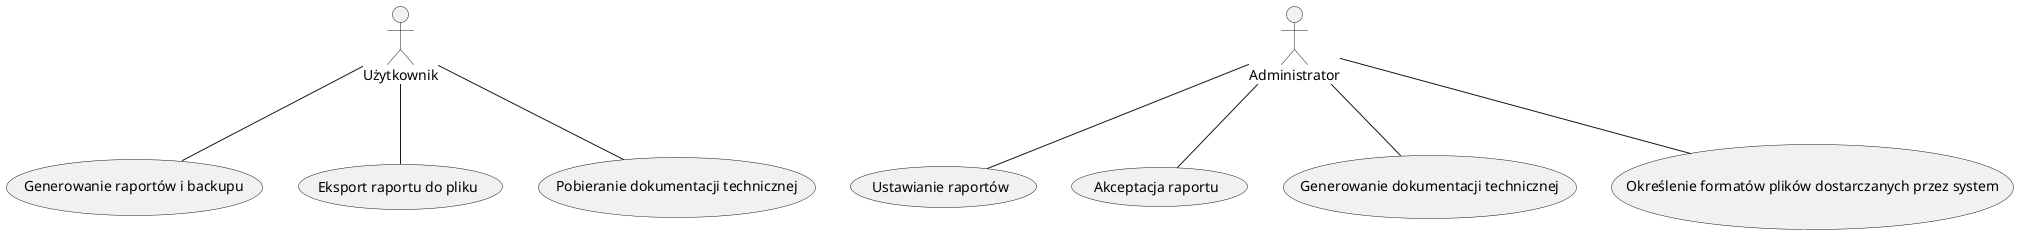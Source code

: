 @startuml
actor Użytkownik
actor Administrator

Użytkownik -- (Generowanie raportów i backupu)
Użytkownik -- (Eksport raportu do pliku)
Użytkownik -- (Pobieranie dokumentacji technicznej)

Administrator -- (Ustawianie raportów)
Administrator -- (Akceptacja raportu)
Administrator -- (Generowanie dokumentacji technicznej)
Administrator -- (Określenie formatów plików dostarczanych przez system)

@enduml
